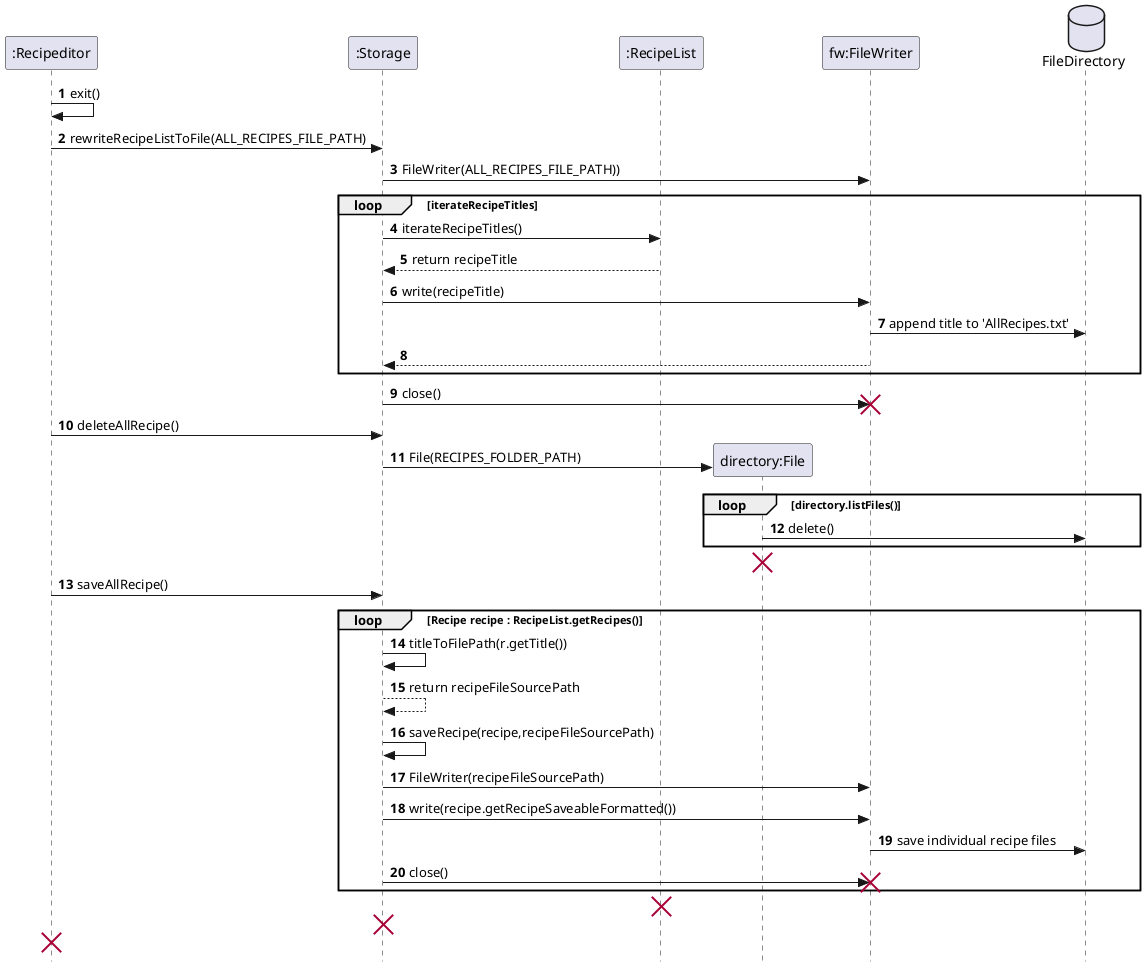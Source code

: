 @startuml
skinparam Style strictuml
autonumber
'autoactivate on


participant ":Recipeditor" as recipeditor
participant ":Storage" as store
participant ":RecipeList" as recipelist
participant "directory:File" as directory
participant "fw:FileWriter" as fw
database FileDirectory

recipeditor -> recipeditor: exit()
recipeditor -> store: rewriteRecipeListToFile(ALL_RECIPES_FILE_PATH)
store -> fw: FileWriter(ALL_RECIPES_FILE_PATH))
loop iterateRecipeTitles
store -> recipelist: iterateRecipeTitles()
recipelist --> store: return recipeTitle
store -> fw: write(recipeTitle)
fw -> FileDirectory: append title to 'AllRecipes.txt'
fw --> store
end loop
store -> fw: close()
destroy fw



recipeditor -> store: deleteAllRecipe()
create directory
store -> directory: File(RECIPES_FOLDER_PATH)
loop directory.listFiles()
directory -> FileDirectory: delete()
end loop
destroy directory


recipeditor -> store: saveAllRecipe()
loop Recipe recipe : RecipeList.getRecipes()
store -> store: titleToFilePath(r.getTitle())
store --> store: return recipeFileSourcePath
store -> store: saveRecipe(recipe,recipeFileSourcePath)

store -> fw: FileWriter(recipeFileSourcePath)
store -> fw: write(recipe.getRecipeSaveableFormatted())
fw -> FileDirectory: save individual recipe files
store -> fw: close()
destroy fw
end loop


destroy recipelist

destroy store
destroy recipeditor


@enduml